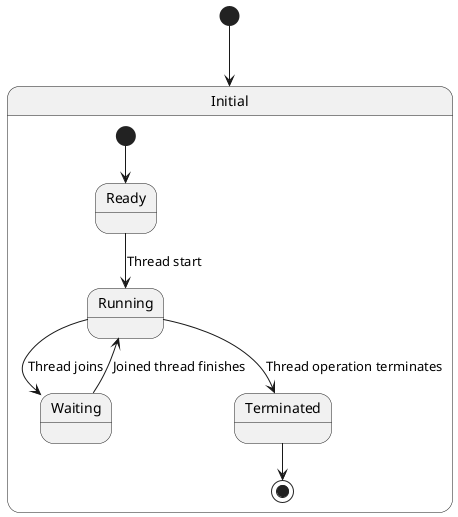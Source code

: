@startuml
[*] --> Initial

state Initial {
    [*] --> Ready
    Ready --> Running : Thread start
    Running --> Waiting : Thread joins
    Waiting --> Running : Joined thread finishes
    Running --> Terminated : Thread operation terminates
    Terminated --> [*]
}

@enduml
